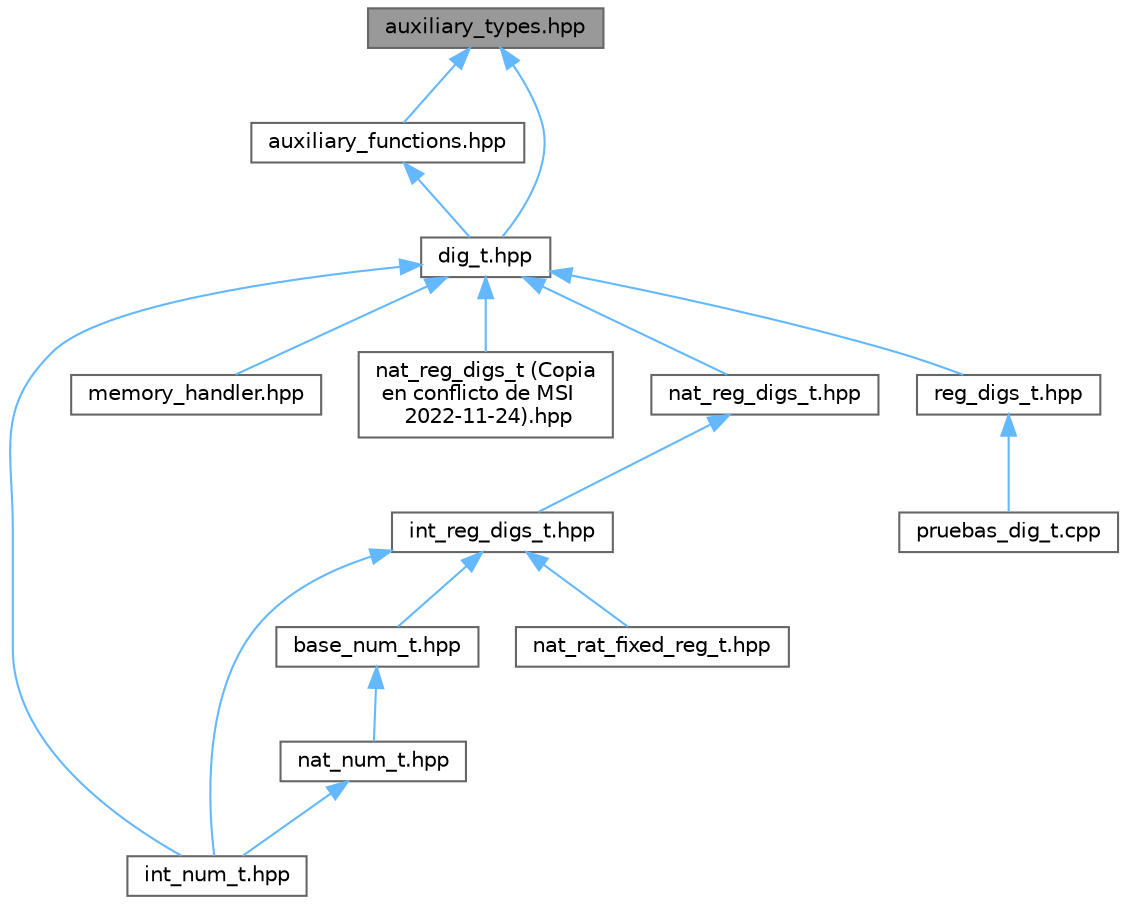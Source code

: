 digraph "auxiliary_types.hpp"
{
 // INTERACTIVE_SVG=YES
 // LATEX_PDF_SIZE
  bgcolor="transparent";
  edge [fontname=Helvetica,fontsize=10,labelfontname=Helvetica,labelfontsize=10];
  node [fontname=Helvetica,fontsize=10,shape=box,height=0.2,width=0.4];
  Node1 [label="auxiliary_types.hpp",height=0.2,width=0.4,color="gray40", fillcolor="grey60", style="filled", fontcolor="black",tooltip=" "];
  Node1 -> Node2 [dir="back",color="steelblue1",style="solid"];
  Node2 [label="auxiliary_functions.hpp",height=0.2,width=0.4,color="grey40", fillcolor="white", style="filled",URL="$auxiliary__functions_8hpp.html",tooltip=" "];
  Node2 -> Node3 [dir="back",color="steelblue1",style="solid"];
  Node3 [label="dig_t.hpp",height=0.2,width=0.4,color="grey40", fillcolor="white", style="filled",URL="$dig__t_8hpp.html",tooltip=" "];
  Node3 -> Node4 [dir="back",color="steelblue1",style="solid"];
  Node4 [label="int_num_t.hpp",height=0.2,width=0.4,color="grey40", fillcolor="white", style="filled",URL="$int__num__t_8hpp.html",tooltip=" "];
  Node3 -> Node5 [dir="back",color="steelblue1",style="solid"];
  Node5 [label="memory_handler.hpp",height=0.2,width=0.4,color="grey40", fillcolor="white", style="filled",URL="$memory__handler_8hpp.html",tooltip=" "];
  Node3 -> Node6 [dir="back",color="steelblue1",style="solid"];
  Node6 [label="nat_reg_digs_t (Copia\l en conflicto de MSI\l 2022-11-24).hpp",height=0.2,width=0.4,color="grey40", fillcolor="white", style="filled",URL="$nat__reg__digs__t_01_07_copia_01en_01conflicto_01de_01_m_s_i_012022-11-24_08_8hpp.html",tooltip=" "];
  Node3 -> Node7 [dir="back",color="steelblue1",style="solid"];
  Node7 [label="nat_reg_digs_t.hpp",height=0.2,width=0.4,color="grey40", fillcolor="white", style="filled",URL="$nat__reg__digs__t_8hpp.html",tooltip=" "];
  Node7 -> Node8 [dir="back",color="steelblue1",style="solid"];
  Node8 [label="int_reg_digs_t.hpp",height=0.2,width=0.4,color="grey40", fillcolor="white", style="filled",URL="$int__reg__digs__t_8hpp.html",tooltip=" "];
  Node8 -> Node9 [dir="back",color="steelblue1",style="solid"];
  Node9 [label="base_num_t.hpp",height=0.2,width=0.4,color="grey40", fillcolor="white", style="filled",URL="$base__num__t_8hpp.html",tooltip=" "];
  Node9 -> Node10 [dir="back",color="steelblue1",style="solid"];
  Node10 [label="nat_num_t.hpp",height=0.2,width=0.4,color="grey40", fillcolor="white", style="filled",URL="$nat__num__t_8hpp.html",tooltip=" "];
  Node10 -> Node4 [dir="back",color="steelblue1",style="solid"];
  Node8 -> Node4 [dir="back",color="steelblue1",style="solid"];
  Node8 -> Node11 [dir="back",color="steelblue1",style="solid"];
  Node11 [label="nat_rat_fixed_reg_t.hpp",height=0.2,width=0.4,color="grey40", fillcolor="white", style="filled",URL="$nat__rat__fixed__reg__t_8hpp.html",tooltip=" "];
  Node3 -> Node12 [dir="back",color="steelblue1",style="solid"];
  Node12 [label="reg_digs_t.hpp",height=0.2,width=0.4,color="grey40", fillcolor="white", style="filled",URL="$reg__digs__t_8hpp.html",tooltip=" "];
  Node12 -> Node13 [dir="back",color="steelblue1",style="solid"];
  Node13 [label="pruebas_dig_t.cpp",height=0.2,width=0.4,color="grey40", fillcolor="white", style="filled",URL="$pruebas__dig__t_8cpp.html",tooltip=" "];
  Node1 -> Node3 [dir="back",color="steelblue1",style="solid"];
}
